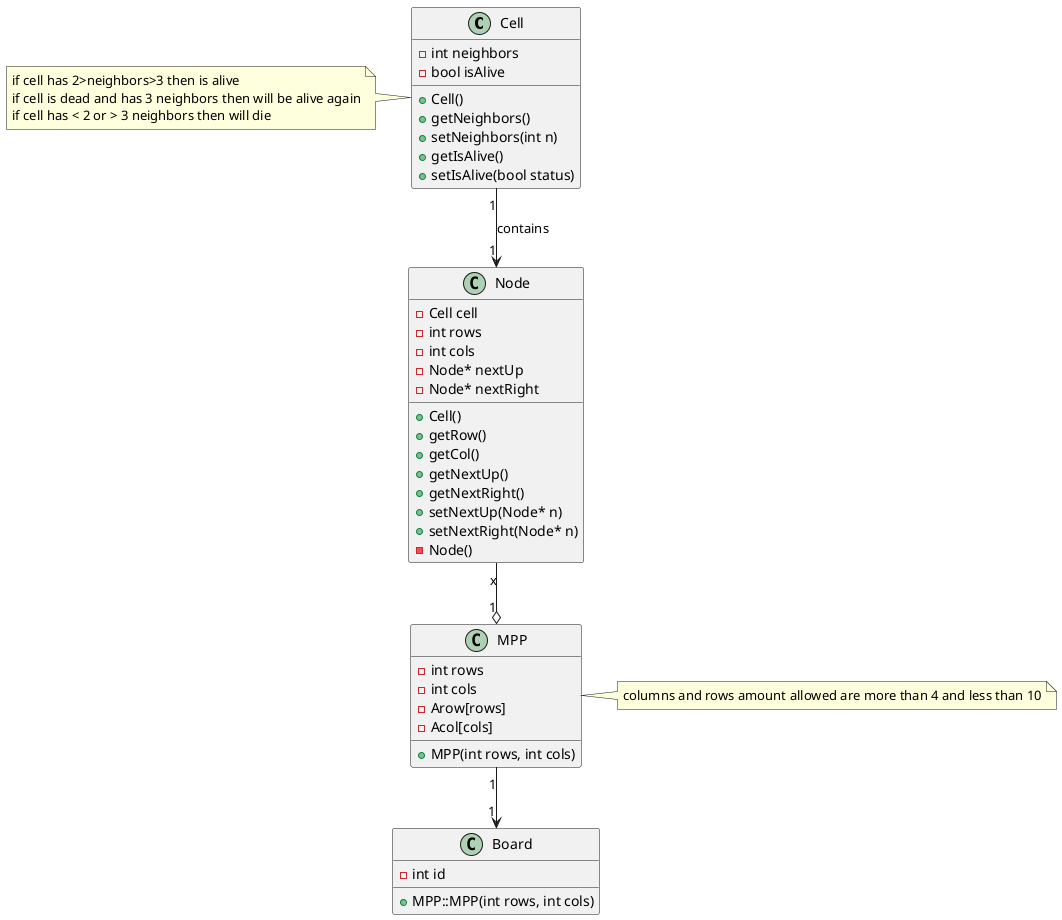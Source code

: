 @startuml


class Cell{
    -int neighbors
-bool isAlive
+Cell()
+getNeighbors()
+setNeighbors(int n)
+getIsAlive()
+setIsAlive(bool status)
}
class Node{
    -Cell cell
    -int rows
    -int cols
    -Node* nextUp
    -Node* nextRight
    +Cell()
    +getRow()
    +getCol()
    +getNextUp()
    +getNextRight()
    +setNextUp(Node* n)
    +setNextRight(Node* n)
    -Node()

}
class MPP{
   
    -int rows
    -int cols
    -Arow[rows]    
    -Acol[cols]
    +MPP(int rows, int cols)
}

class Board{
    -int id
    +MPP::MPP(int rows, int cols)
    
}


Cell "1" -d-> "1" Node : "contains"
Node "x" -d-o "1" MPP
MPP "1" -d-> "1" Board
Note left of Cell: if cell has 2>neighbors>3 then is alive\nif cell is dead and has 3 neighbors then will be alive again\nif cell has < 2 or > 3 neighbors then will die

Note right of MPP: columns and rows amount allowed are more than 4 and less than 10


